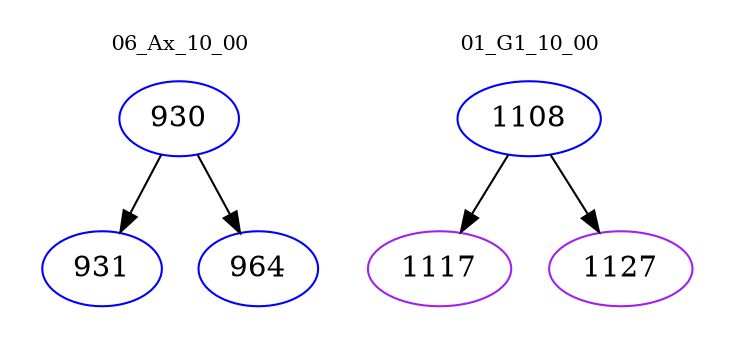 digraph{
subgraph cluster_0 {
color = white
label = "06_Ax_10_00";
fontsize=10;
T0_930 [label="930", color="blue"]
T0_930 -> T0_931 [color="black"]
T0_931 [label="931", color="blue"]
T0_930 -> T0_964 [color="black"]
T0_964 [label="964", color="blue"]
}
subgraph cluster_1 {
color = white
label = "01_G1_10_00";
fontsize=10;
T1_1108 [label="1108", color="blue"]
T1_1108 -> T1_1117 [color="black"]
T1_1117 [label="1117", color="purple"]
T1_1108 -> T1_1127 [color="black"]
T1_1127 [label="1127", color="purple"]
}
}
